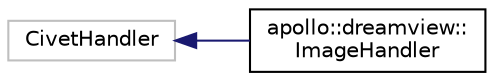 digraph "Graphical Class Hierarchy"
{
  edge [fontname="Helvetica",fontsize="10",labelfontname="Helvetica",labelfontsize="10"];
  node [fontname="Helvetica",fontsize="10",shape=record];
  rankdir="LR";
  Node1 [label="CivetHandler",height=0.2,width=0.4,color="grey75", fillcolor="white", style="filled"];
  Node1 -> Node2 [dir="back",color="midnightblue",fontsize="10",style="solid",fontname="Helvetica"];
  Node2 [label="apollo::dreamview::\lImageHandler",height=0.2,width=0.4,color="black", fillcolor="white", style="filled",URL="$classapollo_1_1dreamview_1_1ImageHandler.html",tooltip="The ImageHandler, built on top of CivetHandler, converts the received ROS image message to a image st..."];
}
